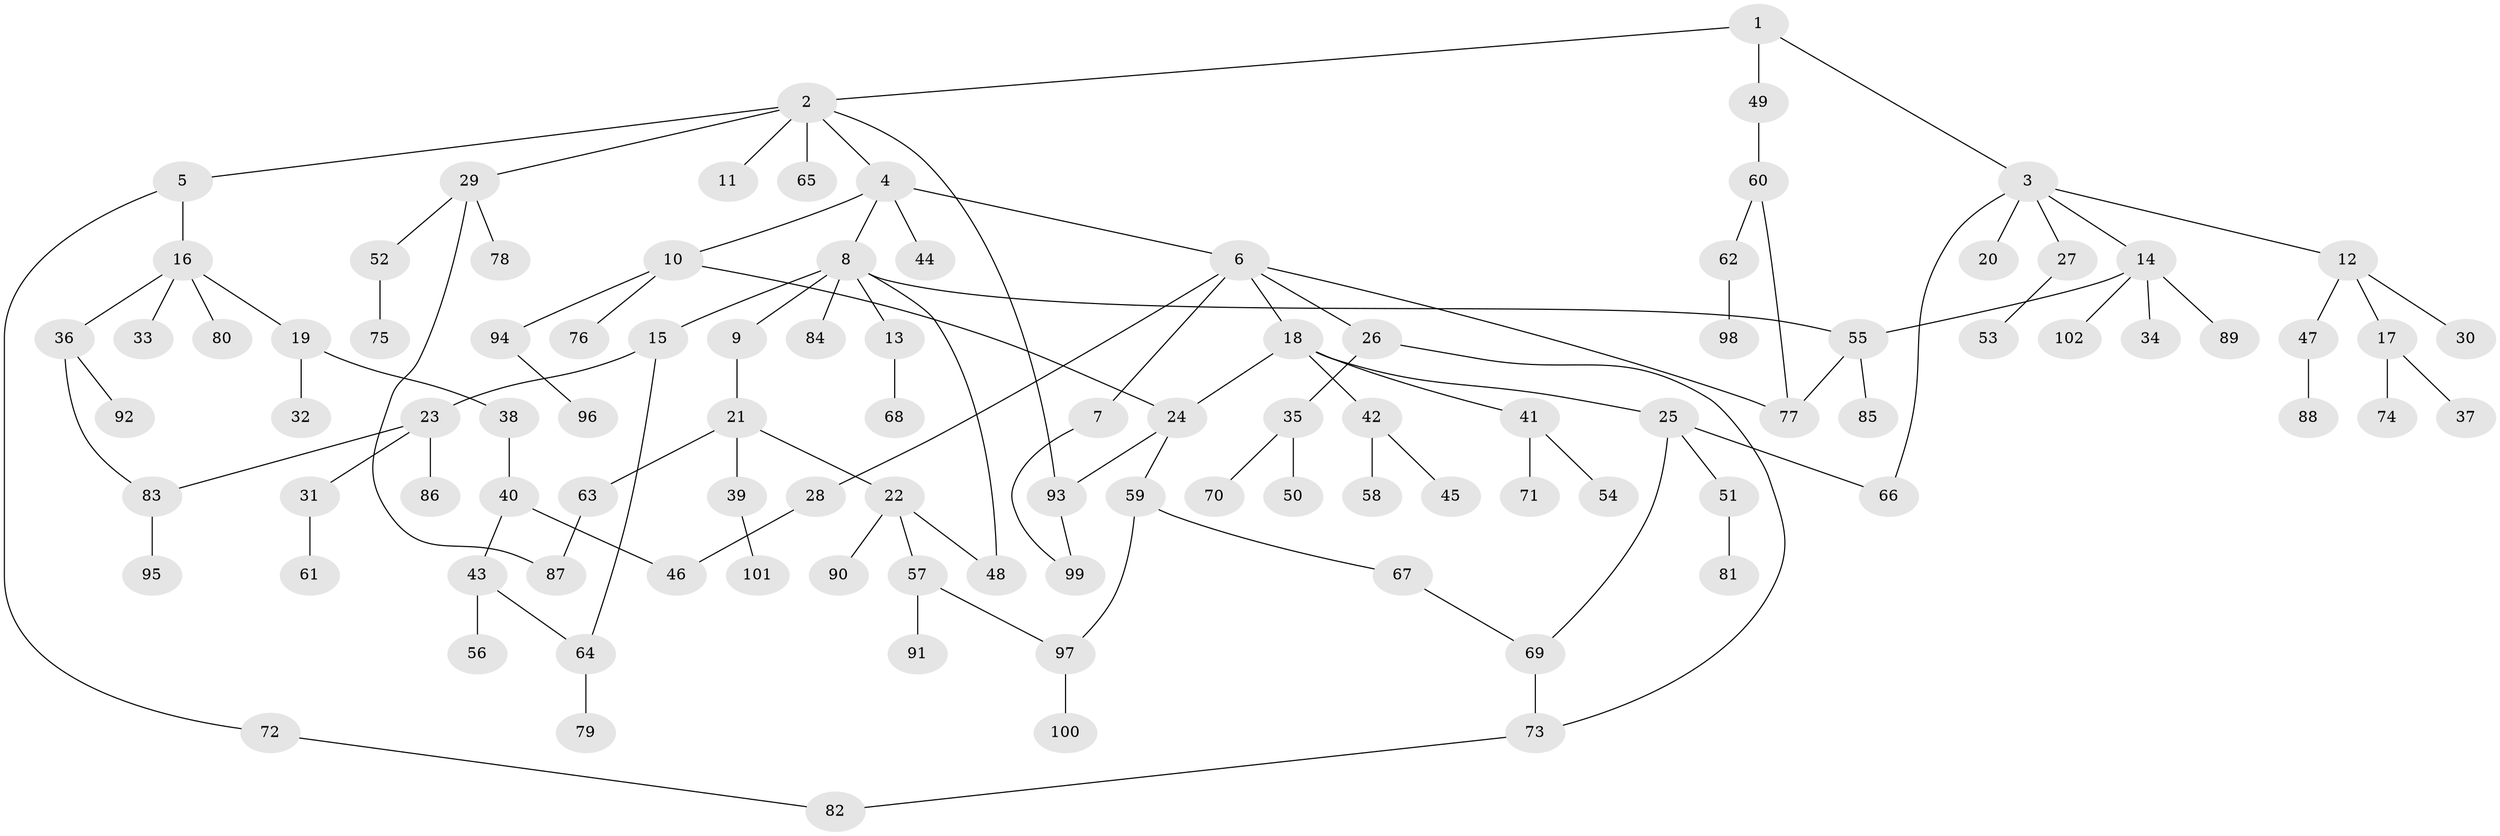 // coarse degree distribution, {3: 0.13636363636363635, 8: 0.015151515151515152, 5: 0.06060606060606061, 4: 0.13636363636363635, 6: 0.030303030303030304, 2: 0.18181818181818182, 7: 0.015151515151515152, 1: 0.42424242424242425}
// Generated by graph-tools (version 1.1) at 2025/23/03/03/25 07:23:34]
// undirected, 102 vertices, 117 edges
graph export_dot {
graph [start="1"]
  node [color=gray90,style=filled];
  1;
  2;
  3;
  4;
  5;
  6;
  7;
  8;
  9;
  10;
  11;
  12;
  13;
  14;
  15;
  16;
  17;
  18;
  19;
  20;
  21;
  22;
  23;
  24;
  25;
  26;
  27;
  28;
  29;
  30;
  31;
  32;
  33;
  34;
  35;
  36;
  37;
  38;
  39;
  40;
  41;
  42;
  43;
  44;
  45;
  46;
  47;
  48;
  49;
  50;
  51;
  52;
  53;
  54;
  55;
  56;
  57;
  58;
  59;
  60;
  61;
  62;
  63;
  64;
  65;
  66;
  67;
  68;
  69;
  70;
  71;
  72;
  73;
  74;
  75;
  76;
  77;
  78;
  79;
  80;
  81;
  82;
  83;
  84;
  85;
  86;
  87;
  88;
  89;
  90;
  91;
  92;
  93;
  94;
  95;
  96;
  97;
  98;
  99;
  100;
  101;
  102;
  1 -- 2;
  1 -- 3;
  1 -- 49;
  2 -- 4;
  2 -- 5;
  2 -- 11;
  2 -- 29;
  2 -- 65;
  2 -- 93;
  3 -- 12;
  3 -- 14;
  3 -- 20;
  3 -- 27;
  3 -- 66;
  4 -- 6;
  4 -- 8;
  4 -- 10;
  4 -- 44;
  5 -- 16;
  5 -- 72;
  6 -- 7;
  6 -- 18;
  6 -- 26;
  6 -- 28;
  6 -- 77;
  7 -- 99;
  8 -- 9;
  8 -- 13;
  8 -- 15;
  8 -- 84;
  8 -- 55;
  8 -- 48;
  9 -- 21;
  10 -- 24;
  10 -- 76;
  10 -- 94;
  12 -- 17;
  12 -- 30;
  12 -- 47;
  13 -- 68;
  14 -- 34;
  14 -- 55;
  14 -- 89;
  14 -- 102;
  15 -- 23;
  15 -- 64;
  16 -- 19;
  16 -- 33;
  16 -- 36;
  16 -- 80;
  17 -- 37;
  17 -- 74;
  18 -- 25;
  18 -- 41;
  18 -- 42;
  18 -- 24;
  19 -- 32;
  19 -- 38;
  21 -- 22;
  21 -- 39;
  21 -- 63;
  22 -- 48;
  22 -- 57;
  22 -- 90;
  23 -- 31;
  23 -- 86;
  23 -- 83;
  24 -- 59;
  24 -- 93;
  25 -- 51;
  25 -- 66;
  25 -- 69;
  26 -- 35;
  26 -- 73;
  27 -- 53;
  28 -- 46;
  29 -- 52;
  29 -- 78;
  29 -- 87;
  31 -- 61;
  35 -- 50;
  35 -- 70;
  36 -- 83;
  36 -- 92;
  38 -- 40;
  39 -- 101;
  40 -- 43;
  40 -- 46;
  41 -- 54;
  41 -- 71;
  42 -- 45;
  42 -- 58;
  43 -- 56;
  43 -- 64;
  47 -- 88;
  49 -- 60;
  51 -- 81;
  52 -- 75;
  55 -- 85;
  55 -- 77;
  57 -- 91;
  57 -- 97;
  59 -- 67;
  59 -- 97;
  60 -- 62;
  60 -- 77;
  62 -- 98;
  63 -- 87;
  64 -- 79;
  67 -- 69;
  69 -- 73;
  72 -- 82;
  73 -- 82;
  83 -- 95;
  93 -- 99;
  94 -- 96;
  97 -- 100;
}
